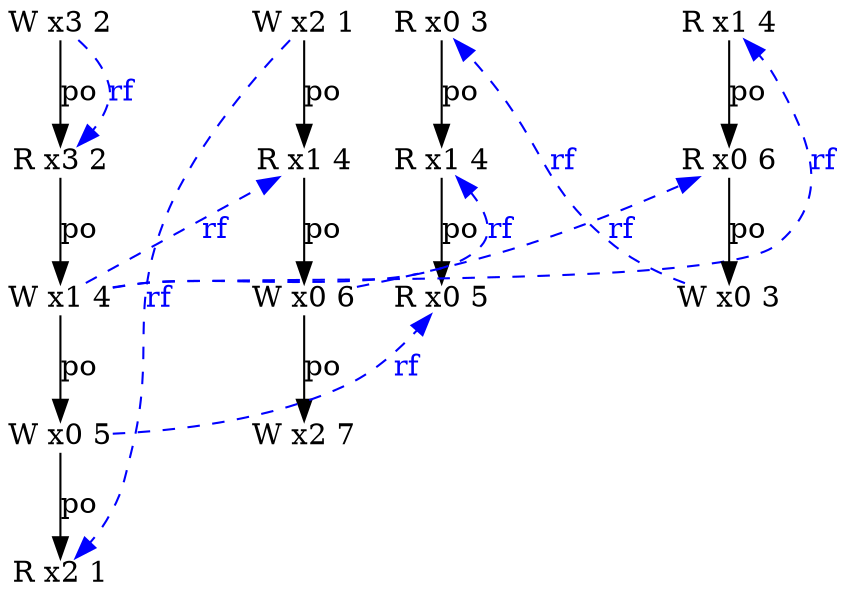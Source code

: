 digraph g {
  n2_0 [type=W,loc=3,th=2,idx=0,label="W x3 2",pos="2,0!",shape=plain];
  n0_2 [type=R,loc=0,th=0,idx=2,label="R x0 5",pos="0,-2!",shape=plain];
  n2_4 [type=R,loc=2,th=2,idx=4,label="R x2 1",pos="2,-4!",shape=plain];
  n1_3 [type=W,loc=2,th=1,idx=3,label="W x2 7",pos="1,-3!",shape=plain];
  n3_0 [type=R,loc=1,th=3,idx=0,label="R x1 4",pos="3,0!",shape=plain];
  n0_1 [type=R,loc=1,th=0,idx=1,label="R x1 4",pos="0,-1!",shape=plain];
  n0_0 [type=R,loc=0,th=0,idx=0,label="R x0 3",pos="0,0!",shape=plain];
  n2_1 [type=R,loc=3,th=2,idx=1,label="R x3 2",pos="2,-1!",shape=plain];
  n2_2 [type=W,loc=1,th=2,idx=2,label="W x1 4",pos="2,-2!",shape=plain];
  n1_2 [type=W,loc=0,th=1,idx=2,label="W x0 6",pos="1,-2!",shape=plain];
  n3_1 [type=R,loc=0,th=3,idx=1,label="R x0 6",pos="3,-1!",shape=plain];
  n1_0 [type=W,loc=2,th=1,idx=0,label="W x2 1",pos="1,0!",shape=plain];
  n2_3 [type=W,loc=0,th=2,idx=3,label="W x0 5",pos="2,-3!",shape=plain];
  n1_1 [type=R,loc=1,th=1,idx=1,label="R x1 4",pos="1,-1!",shape=plain];
  n3_2 [type=W,loc=0,th=3,idx=2,label="W x0 3",pos="3,-2!",shape=plain];
  n0_1 -> n0_2 [label="po"];
  n2_3 -> n2_4 [label="po"];
  n2_0 -> n2_1 [label="po"];
  n1_0 -> n1_1 [label="po"];
  n3_1 -> n3_2 [label="po"];
  n2_1 -> n2_2 [label="po"];
  n1_1 -> n1_2 [label="po"];
  n1_2 -> n1_3 [label="po"];
  n3_0 -> n3_1 [label="po"];
  n0_0 -> n0_1 [label="po"];
  n2_2 -> n2_3 [label="po"];
  n3_2 -> n0_0 [from_th=3,to_th=0,from_idx=2,to_idx=0,constraint=false,style=dashed,label="rf",fontcolor=blue,color=blue];
  n2_2 -> n3_0 [from_th=2,to_th=3,from_idx=2,to_idx=0,constraint=false,style=dashed,label="rf",fontcolor=blue,color=blue];
  n2_0 -> n2_1 [from_th=2,to_th=2,from_idx=0,to_idx=1,constraint=false,style=dashed,label="rf",fontcolor=blue,color=blue];
  n2_2 -> n0_1 [from_th=2,to_th=0,from_idx=2,to_idx=1,constraint=false,style=dashed,label="rf",fontcolor=blue,color=blue];
  n2_2 -> n1_1 [from_th=2,to_th=1,from_idx=2,to_idx=1,constraint=false,style=dashed,label="rf",fontcolor=blue,color=blue];
  n1_0 -> n2_4 [from_th=1,to_th=2,from_idx=0,to_idx=4,constraint=false,style=dashed,label="rf",fontcolor=blue,color=blue];
  n1_2 -> n3_1 [from_th=1,to_th=3,from_idx=2,to_idx=1,constraint=false,style=dashed,label="rf",fontcolor=blue,color=blue];
  n2_3 -> n0_2 [from_th=2,to_th=0,from_idx=3,to_idx=2,constraint=false,style=dashed,label="rf",fontcolor=blue,color=blue];
}

